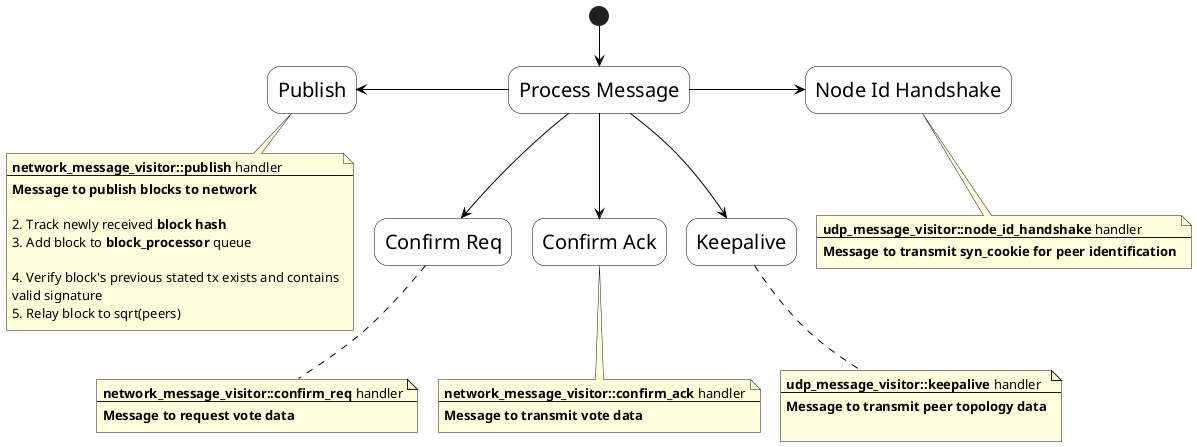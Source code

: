 @startuml

skinparam TitleFontSize 30
skinparam ActivityFontSize 20
skinparam ActivityBackgroundColor #FFFFFF
skinparam ArrowColor Black
skinparam ActivityBorderColor Black

(*) --> "Process Message"

"Process Message" -left> "Publish"

note bottom
**network_message_visitor::publish** handler
--
**Message to publish blocks to network**

2. Track newly received **block hash**
3. Add block to **block_processor** queue

4. Verify block's previous stated tx exists and contains
valid signature
5. Relay block to sqrt(peers)
end note

"Process Message" --> "Confirm Req"

note bottom
**network_message_visitor::confirm_req** handler
--
**Message to request vote data**
end note

"Process Message" --> "Confirm Ack"

note bottom
**network_message_visitor::confirm_ack** handler
--
**Message to transmit vote data**
end note

"Process Message" --> "Keepalive"

note bottom
**udp_message_visitor::keepalive** handler
--
**Message to transmit peer topology data**

end note
"Process Message" -right> "Node Id Handshake"
note bottom
**udp_message_visitor::node_id_handshake** handler
--
**Message to transmit syn_cookie for peer identification**
end note

@enduml
